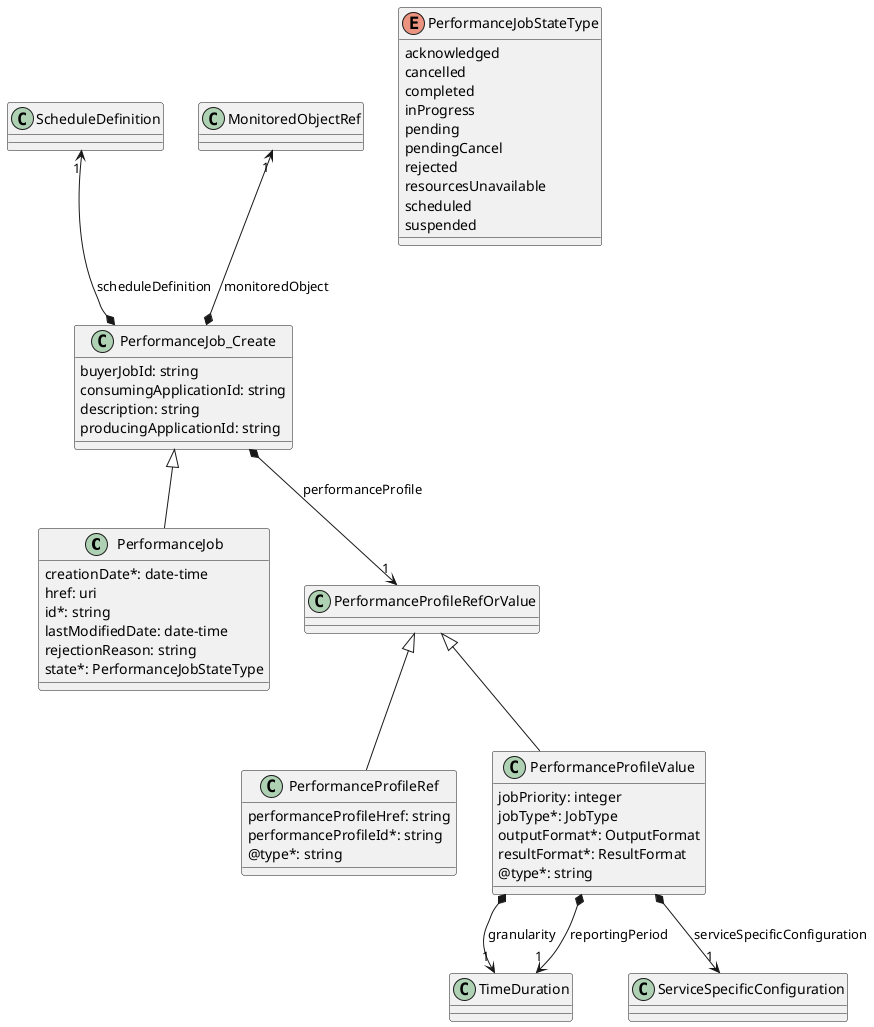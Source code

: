 @startuml performanceJobModel

class PerformanceJob {

    creationDate*: date-time
    href: uri
    id*: string
    lastModifiedDate: date-time
    rejectionReason: string
    state*: PerformanceJobStateType
}
PerformanceJob_Create <|-- PerformanceJob

enum PerformanceJobStateType {

    acknowledged
    cancelled
    completed
    inProgress
    pending
    pendingCancel
    rejected
    resourcesUnavailable
    scheduled
    suspended
}

class PerformanceJob_Create {

    buyerJobId: string
    consumingApplicationId: string
    description: string
    producingApplicationId: string
}

PerformanceJob_Create *-u->"1" MonitoredObjectRef : monitoredObject
PerformanceJob_Create *-->"1" PerformanceProfileRefOrValue : performanceProfile
PerformanceJob_Create *-u->"1" ScheduleDefinition : scheduleDefinition

class PerformanceProfileRefOrValue {

}

class PerformanceProfileRef {

    performanceProfileHref: string
    performanceProfileId*: string
    @type*: string
}

class PerformanceProfileValue {

    jobPriority: integer
    jobType*: JobType
    outputFormat*: OutputFormat
    resultFormat*: ResultFormat
    @type*: string
}

PerformanceProfileValue *-->"1" TimeDuration : granularity
PerformanceProfileValue *-->"1" TimeDuration : reportingPeriod
PerformanceProfileValue *-->"1" ServiceSpecificConfiguration : serviceSpecificConfiguration

PerformanceProfileRefOrValue <|-- PerformanceProfileRef
PerformanceProfileRefOrValue <|-- PerformanceProfileValue

@enduml